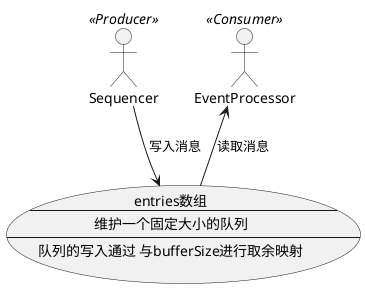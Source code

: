 @startuml

'参考手册: https://plantuml.com/zh/use-case-diagram
Sequencer <<Producer>>
EventProcessor <<Consumer>>

usecase RingBuffer as "entries数组
--
维护一个固定大小的队列
--
队列的写入通过 与bufferSize进行取余映射
"
Sequencer --> (RingBuffer) : 写入消息
EventProcessor <-- (RingBuffer) : 读取消息

@enduml